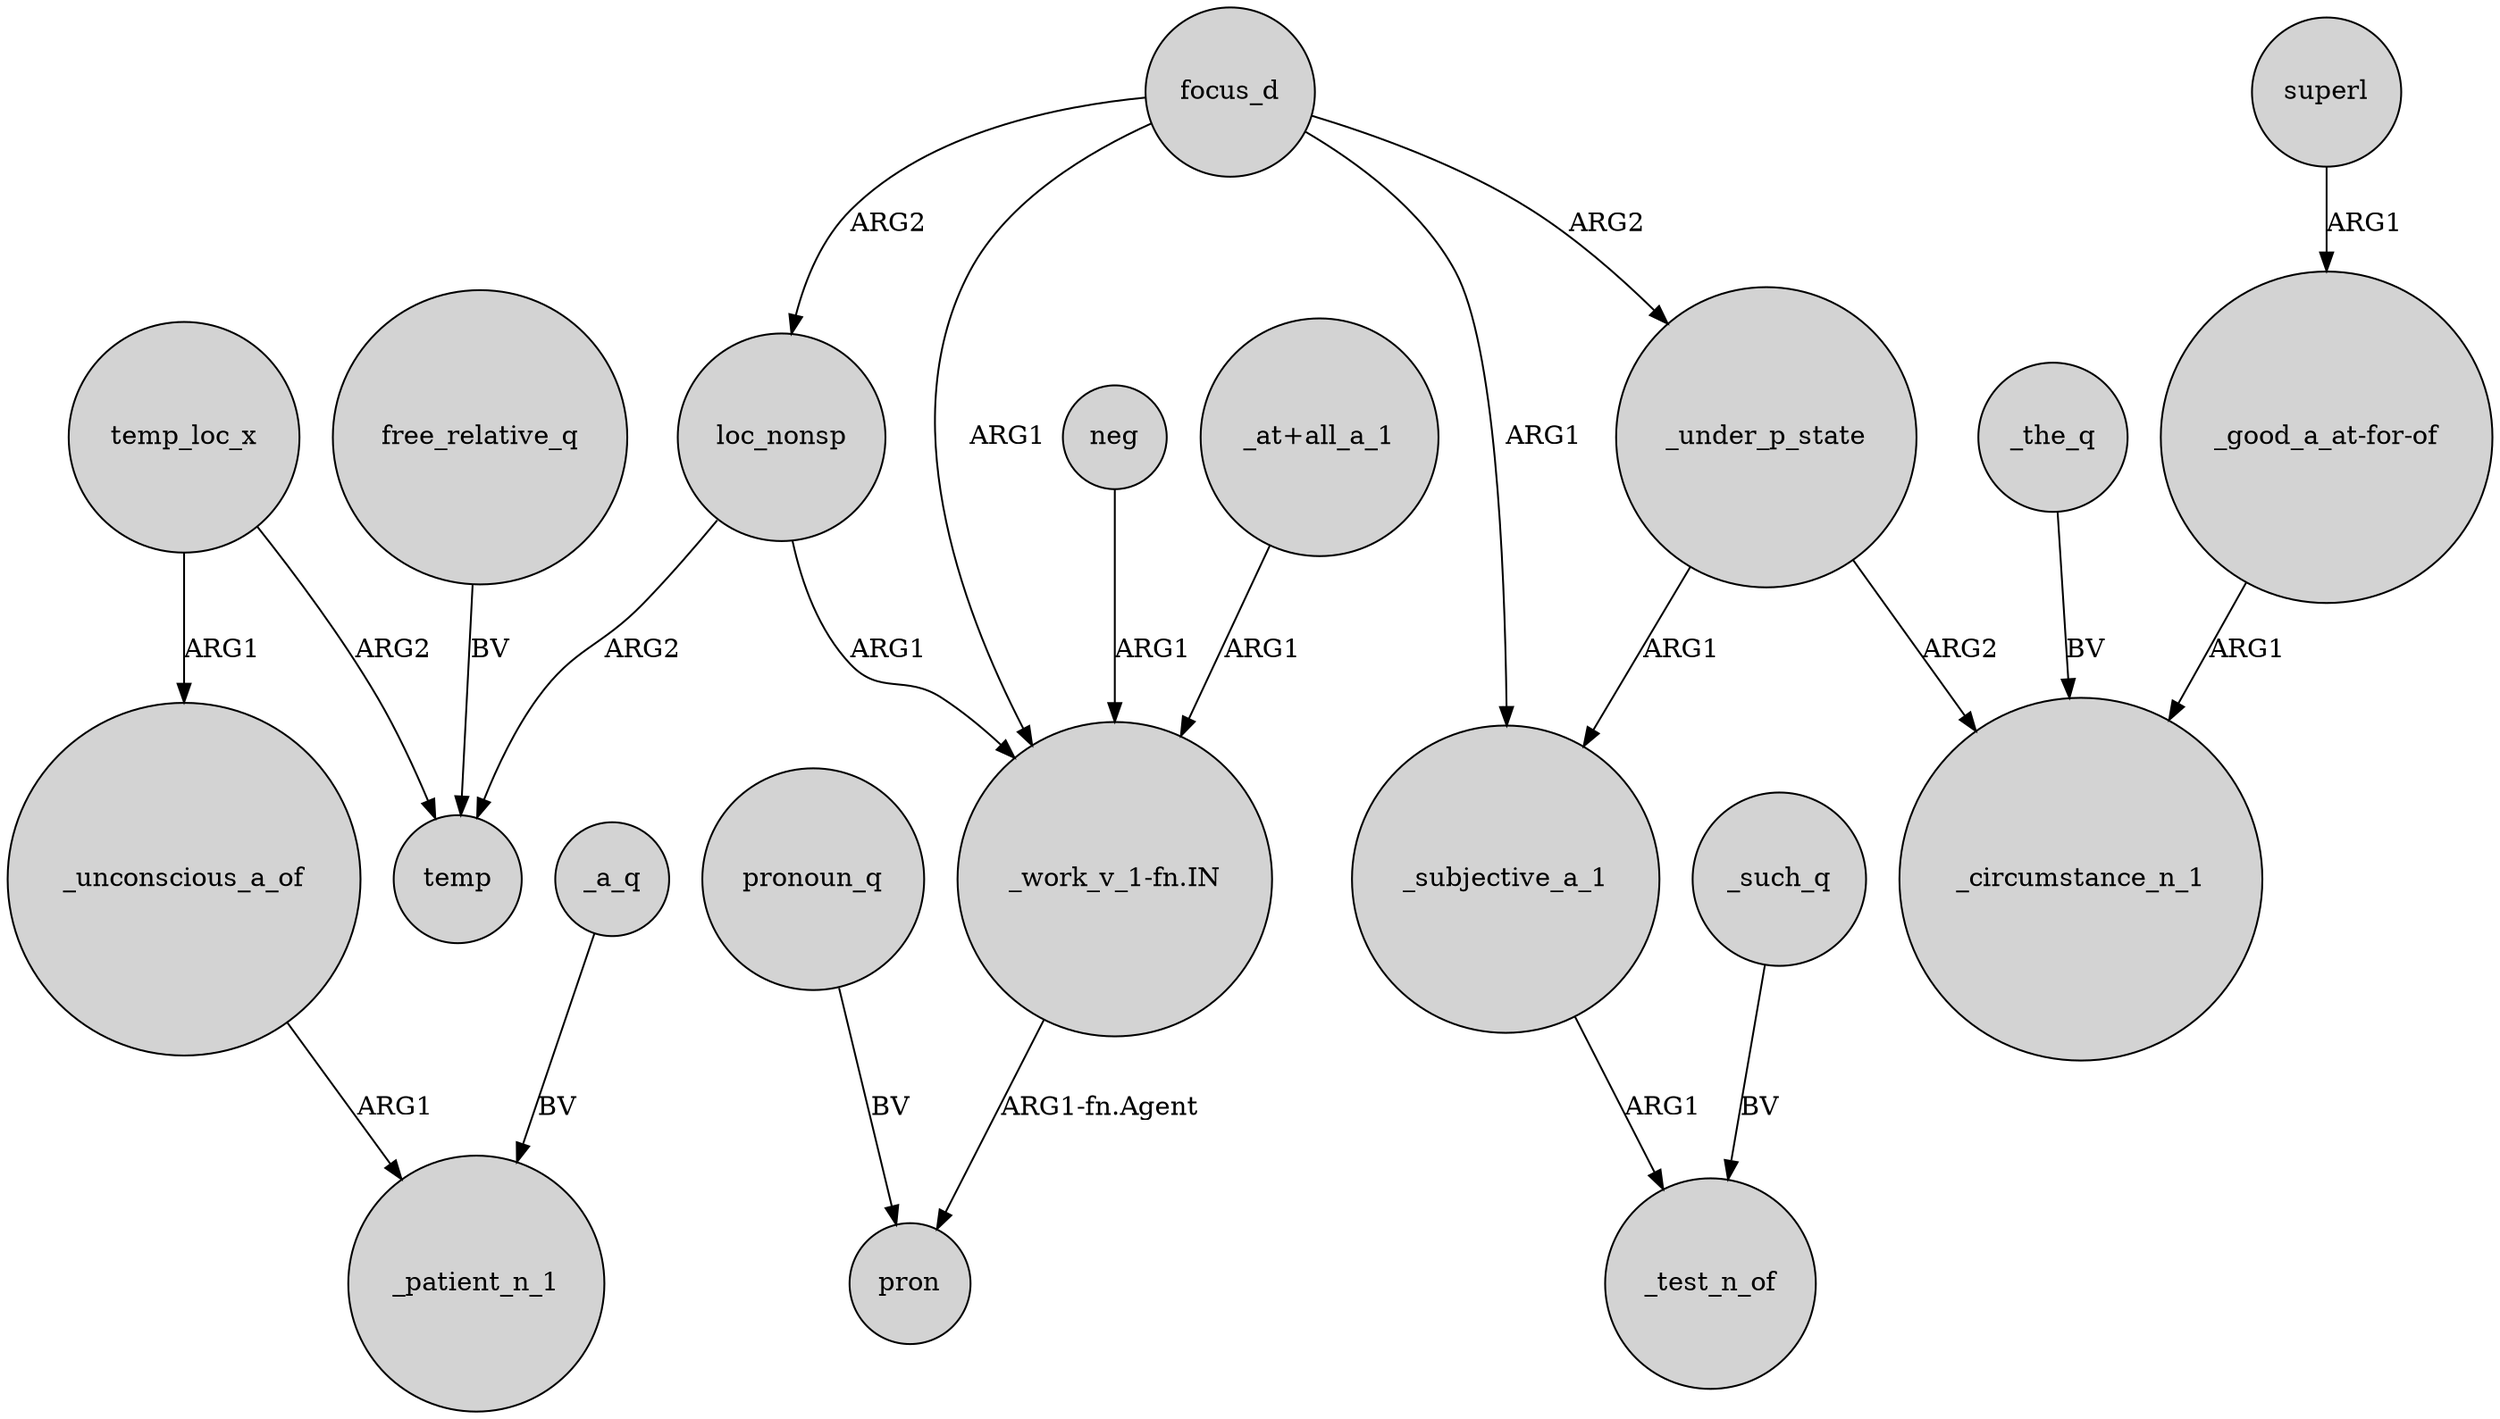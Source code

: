 digraph {
	node [shape=circle style=filled]
	focus_d -> loc_nonsp [label=ARG2]
	_under_p_state -> _circumstance_n_1 [label=ARG2]
	_the_q -> _circumstance_n_1 [label=BV]
	_such_q -> _test_n_of [label=BV]
	temp_loc_x -> _unconscious_a_of [label=ARG1]
	_subjective_a_1 -> _test_n_of [label=ARG1]
	_a_q -> _patient_n_1 [label=BV]
	_under_p_state -> _subjective_a_1 [label=ARG1]
	pronoun_q -> pron [label=BV]
	temp_loc_x -> temp [label=ARG2]
	loc_nonsp -> temp [label=ARG2]
	focus_d -> "_work_v_1-fn.IN" [label=ARG1]
	"_work_v_1-fn.IN" -> pron [label="ARG1-fn.Agent"]
	superl -> "_good_a_at-for-of" [label=ARG1]
	neg -> "_work_v_1-fn.IN" [label=ARG1]
	focus_d -> _subjective_a_1 [label=ARG1]
	"_good_a_at-for-of" -> _circumstance_n_1 [label=ARG1]
	_unconscious_a_of -> _patient_n_1 [label=ARG1]
	loc_nonsp -> "_work_v_1-fn.IN" [label=ARG1]
	"_at+all_a_1" -> "_work_v_1-fn.IN" [label=ARG1]
	focus_d -> _under_p_state [label=ARG2]
	free_relative_q -> temp [label=BV]
}
